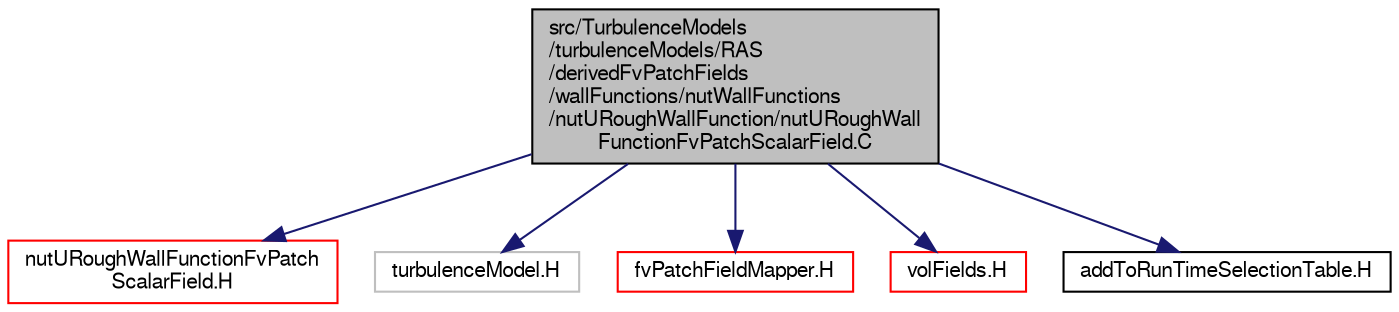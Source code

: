 digraph "src/TurbulenceModels/turbulenceModels/RAS/derivedFvPatchFields/wallFunctions/nutWallFunctions/nutURoughWallFunction/nutURoughWallFunctionFvPatchScalarField.C"
{
  bgcolor="transparent";
  edge [fontname="FreeSans",fontsize="10",labelfontname="FreeSans",labelfontsize="10"];
  node [fontname="FreeSans",fontsize="10",shape=record];
  Node0 [label="src/TurbulenceModels\l/turbulenceModels/RAS\l/derivedFvPatchFields\l/wallFunctions/nutWallFunctions\l/nutURoughWallFunction/nutURoughWall\lFunctionFvPatchScalarField.C",height=0.2,width=0.4,color="black", fillcolor="grey75", style="filled", fontcolor="black"];
  Node0 -> Node1 [color="midnightblue",fontsize="10",style="solid",fontname="FreeSans"];
  Node1 [label="nutURoughWallFunctionFvPatch\lScalarField.H",height=0.2,width=0.4,color="red",URL="$a40403.html"];
  Node0 -> Node3 [color="midnightblue",fontsize="10",style="solid",fontname="FreeSans"];
  Node3 [label="turbulenceModel.H",height=0.2,width=0.4,color="grey75"];
  Node0 -> Node4 [color="midnightblue",fontsize="10",style="solid",fontname="FreeSans"];
  Node4 [label="fvPatchFieldMapper.H",height=0.2,width=0.4,color="red",URL="$a02468.html"];
  Node0 -> Node104 [color="midnightblue",fontsize="10",style="solid",fontname="FreeSans"];
  Node104 [label="volFields.H",height=0.2,width=0.4,color="red",URL="$a02750.html"];
  Node0 -> Node304 [color="midnightblue",fontsize="10",style="solid",fontname="FreeSans"];
  Node304 [label="addToRunTimeSelectionTable.H",height=0.2,width=0.4,color="black",URL="$a09263.html",tooltip="Macros for easy insertion into run-time selection tables. "];
}
